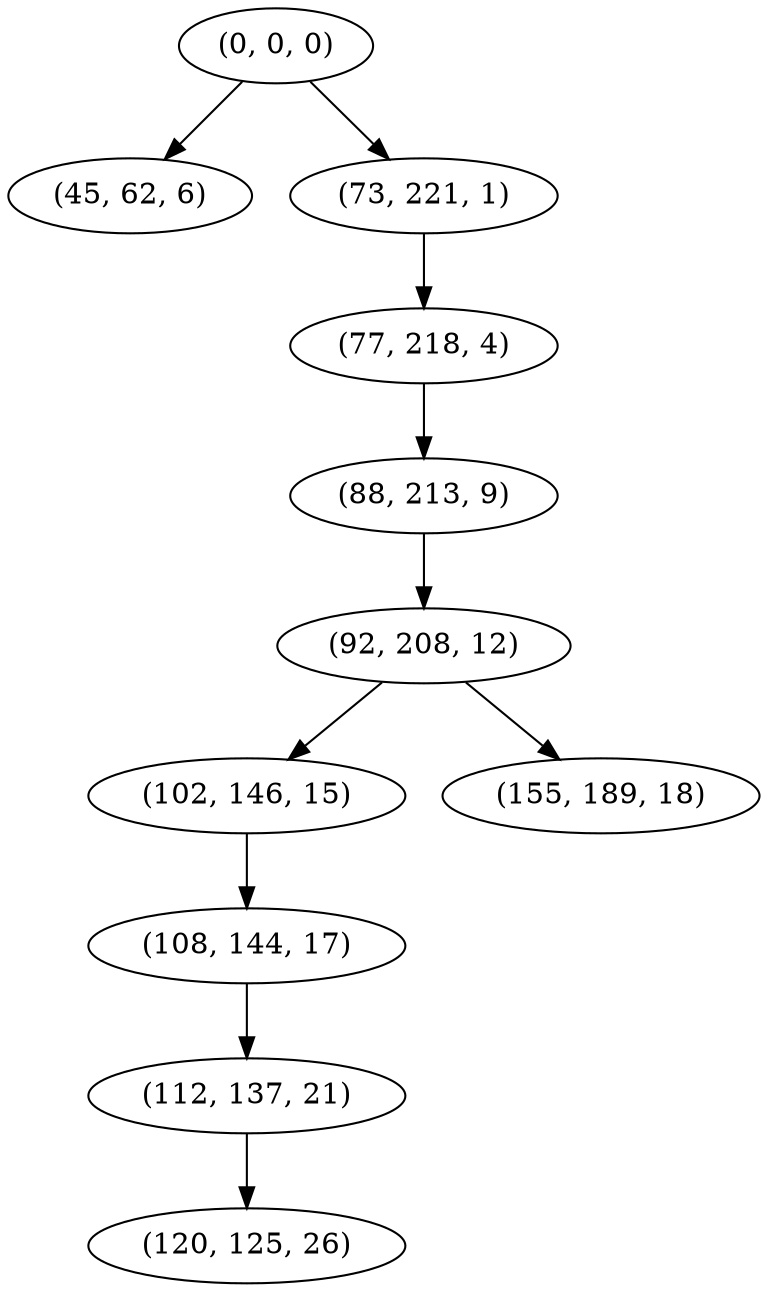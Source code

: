 digraph tree {
    "(0, 0, 0)";
    "(45, 62, 6)";
    "(73, 221, 1)";
    "(77, 218, 4)";
    "(88, 213, 9)";
    "(92, 208, 12)";
    "(102, 146, 15)";
    "(108, 144, 17)";
    "(112, 137, 21)";
    "(120, 125, 26)";
    "(155, 189, 18)";
    "(0, 0, 0)" -> "(45, 62, 6)";
    "(0, 0, 0)" -> "(73, 221, 1)";
    "(73, 221, 1)" -> "(77, 218, 4)";
    "(77, 218, 4)" -> "(88, 213, 9)";
    "(88, 213, 9)" -> "(92, 208, 12)";
    "(92, 208, 12)" -> "(102, 146, 15)";
    "(92, 208, 12)" -> "(155, 189, 18)";
    "(102, 146, 15)" -> "(108, 144, 17)";
    "(108, 144, 17)" -> "(112, 137, 21)";
    "(112, 137, 21)" -> "(120, 125, 26)";
}
